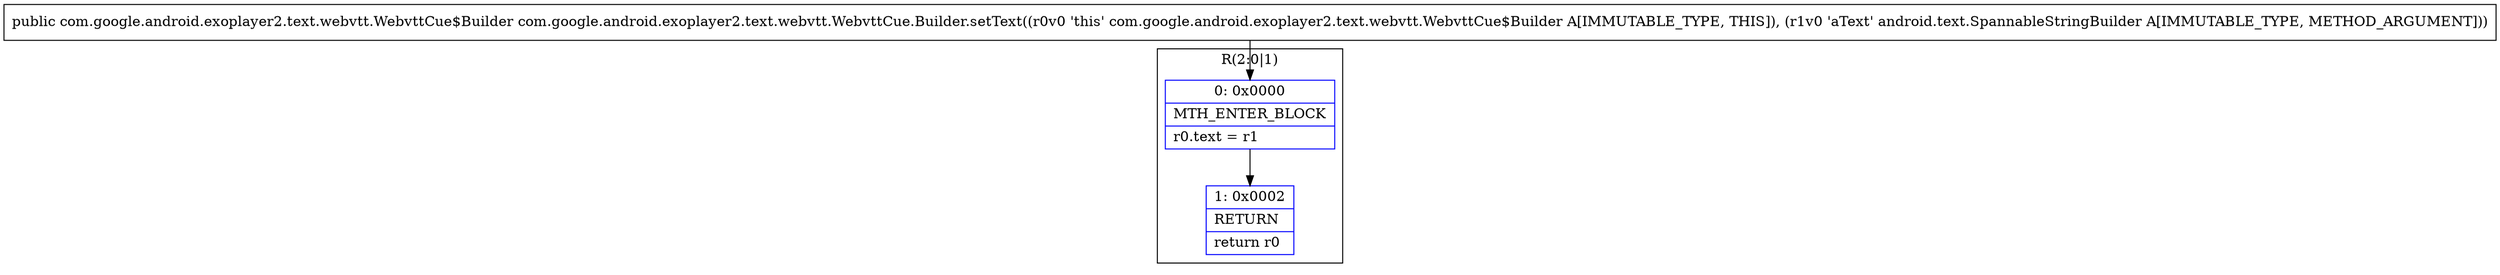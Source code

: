 digraph "CFG forcom.google.android.exoplayer2.text.webvtt.WebvttCue.Builder.setText(Landroid\/text\/SpannableStringBuilder;)Lcom\/google\/android\/exoplayer2\/text\/webvtt\/WebvttCue$Builder;" {
subgraph cluster_Region_277173636 {
label = "R(2:0|1)";
node [shape=record,color=blue];
Node_0 [shape=record,label="{0\:\ 0x0000|MTH_ENTER_BLOCK\l|r0.text = r1\l}"];
Node_1 [shape=record,label="{1\:\ 0x0002|RETURN\l|return r0\l}"];
}
MethodNode[shape=record,label="{public com.google.android.exoplayer2.text.webvtt.WebvttCue$Builder com.google.android.exoplayer2.text.webvtt.WebvttCue.Builder.setText((r0v0 'this' com.google.android.exoplayer2.text.webvtt.WebvttCue$Builder A[IMMUTABLE_TYPE, THIS]), (r1v0 'aText' android.text.SpannableStringBuilder A[IMMUTABLE_TYPE, METHOD_ARGUMENT])) }"];
MethodNode -> Node_0;
Node_0 -> Node_1;
}

